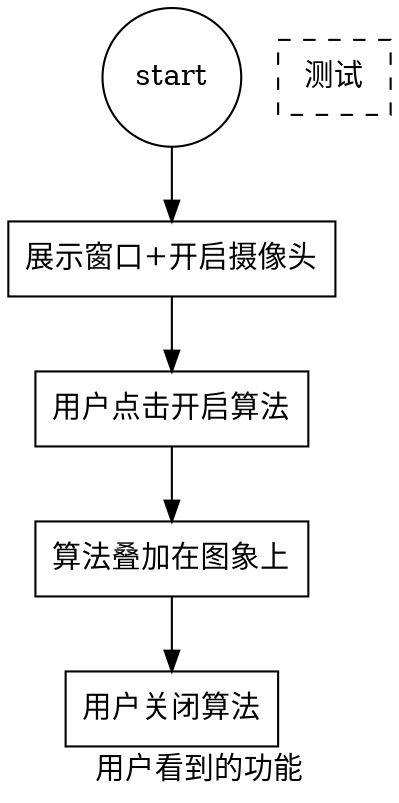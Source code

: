 digraph function{
    label="用户看到的功能"
    start[shape=circle]
    1[label="展示窗口+开启摄像头",shape=rec]
    2[label="用户点击开启算法",shape=rec]
    3[label="算法叠加在图象上",shape=rec]
    4[label="用户关闭算法",shape=rec]
    5[label="测试",shape=rec, style=dashed,fillcolor=red,]
    //example[label="window",shape=rec]
    //example[label="window",shape=rec]
    //example[label="window",shape=rec]

    start:s->1:n
    1:s->2:n
    2:s->3:n
    3:s->4:n
    

}